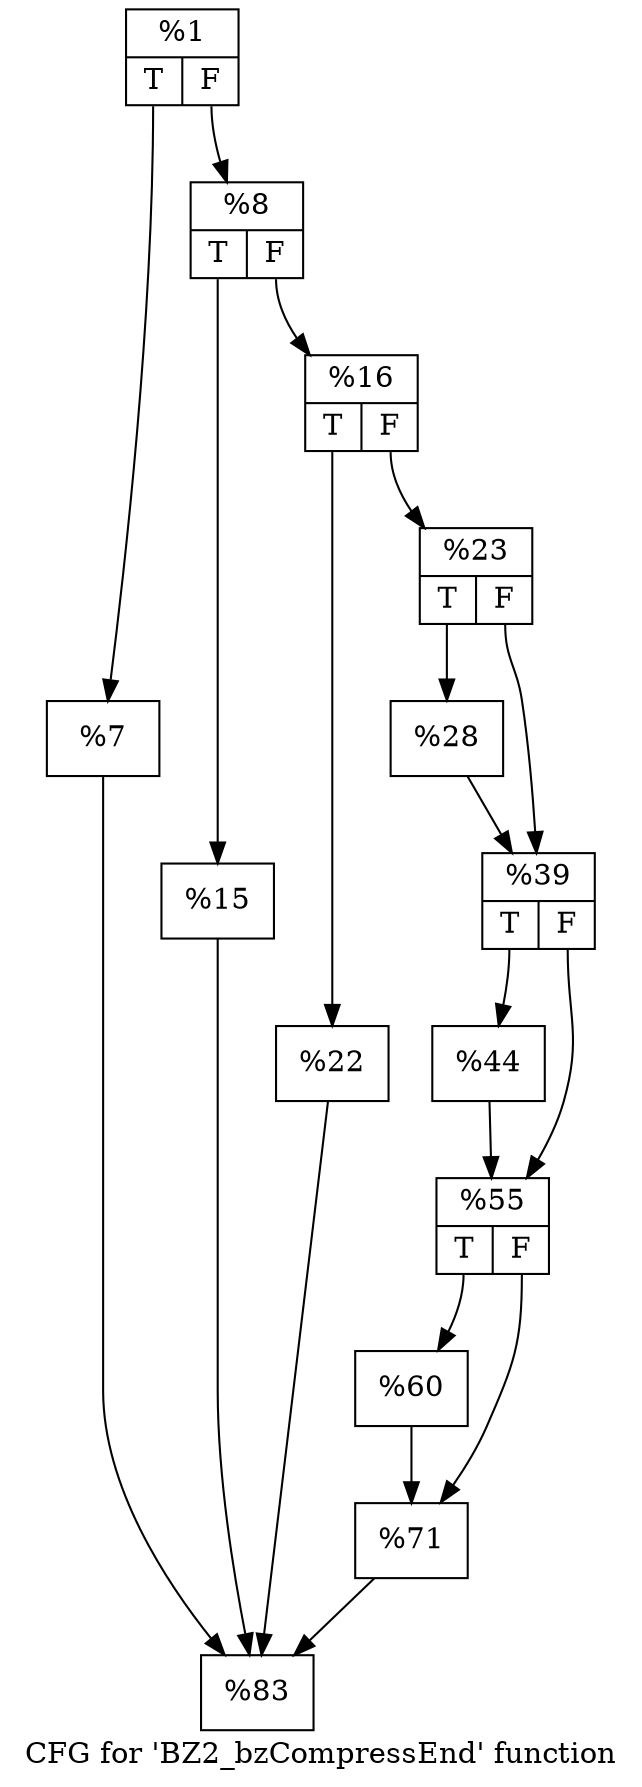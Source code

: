 digraph "CFG for 'BZ2_bzCompressEnd' function" {
	label="CFG for 'BZ2_bzCompressEnd' function";

	Node0x191f770 [shape=record,label="{%1|{<s0>T|<s1>F}}"];
	Node0x191f770:s0 -> Node0x191fa80;
	Node0x191f770:s1 -> Node0x191fad0;
	Node0x191fa80 [shape=record,label="{%7}"];
	Node0x191fa80 -> Node0x191fc30;
	Node0x191fad0 [shape=record,label="{%8|{<s0>T|<s1>F}}"];
	Node0x191fad0:s0 -> Node0x191f8e0;
	Node0x191fad0:s1 -> Node0x1920080;
	Node0x191f8e0 [shape=record,label="{%15}"];
	Node0x191f8e0 -> Node0x191fc30;
	Node0x1920080 [shape=record,label="{%16|{<s0>T|<s1>F}}"];
	Node0x1920080:s0 -> Node0x1920470;
	Node0x1920080:s1 -> Node0x19204c0;
	Node0x1920470 [shape=record,label="{%22}"];
	Node0x1920470 -> Node0x191fc30;
	Node0x19204c0 [shape=record,label="{%23|{<s0>T|<s1>F}}"];
	Node0x19204c0:s0 -> Node0x19207c0;
	Node0x19204c0:s1 -> Node0x1920810;
	Node0x19207c0 [shape=record,label="{%28}"];
	Node0x19207c0 -> Node0x1920810;
	Node0x1920810 [shape=record,label="{%39|{<s0>T|<s1>F}}"];
	Node0x1920810:s0 -> Node0x1921090;
	Node0x1920810:s1 -> Node0x19210e0;
	Node0x1921090 [shape=record,label="{%44}"];
	Node0x1921090 -> Node0x19210e0;
	Node0x19210e0 [shape=record,label="{%55|{<s0>T|<s1>F}}"];
	Node0x19210e0:s0 -> Node0x1921960;
	Node0x19210e0:s1 -> Node0x19219b0;
	Node0x1921960 [shape=record,label="{%60}"];
	Node0x1921960 -> Node0x19219b0;
	Node0x19219b0 [shape=record,label="{%71}"];
	Node0x19219b0 -> Node0x191fc30;
	Node0x191fc30 [shape=record,label="{%83}"];
}
